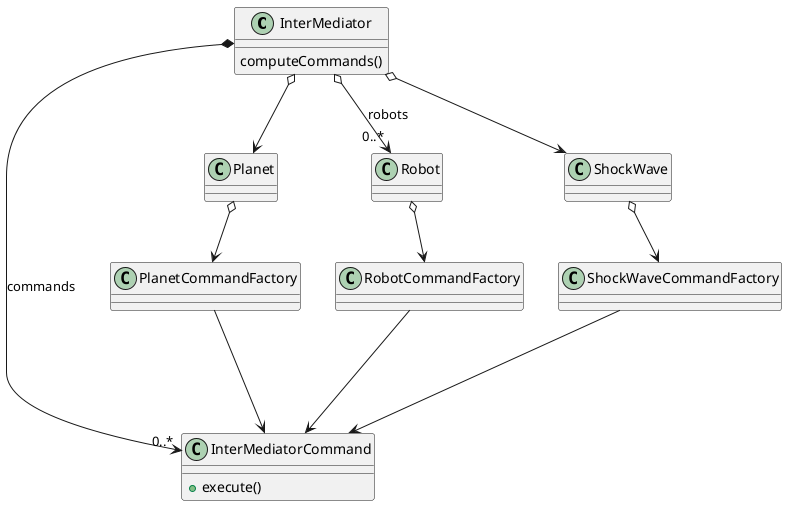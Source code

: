 @startuml
'https://plantuml.com/class-diagram

class InterMediator {
    computeCommands()
}
class InterMediatorCommand {
    +execute()
}

InterMediator o--> Planet
InterMediator o--> "0..*" Robot : robots
InterMediator o--> ShockWave

InterMediator *-> "0..*" InterMediatorCommand : commands

RobotCommandFactory ---> InterMediatorCommand
ShockWaveCommandFactory ---> InterMediatorCommand
PlanetCommandFactory ---> InterMediatorCommand

class RobotCommandFactory {}
class ShockWaveCommandFactory {}
class PlanetCommandFactory {}

class Planet {}
class Robot {}
class ShockWave {}

Planet o--> PlanetCommandFactory
Robot o--> RobotCommandFactory
ShockWave o--> ShockWaveCommandFactory

@enduml